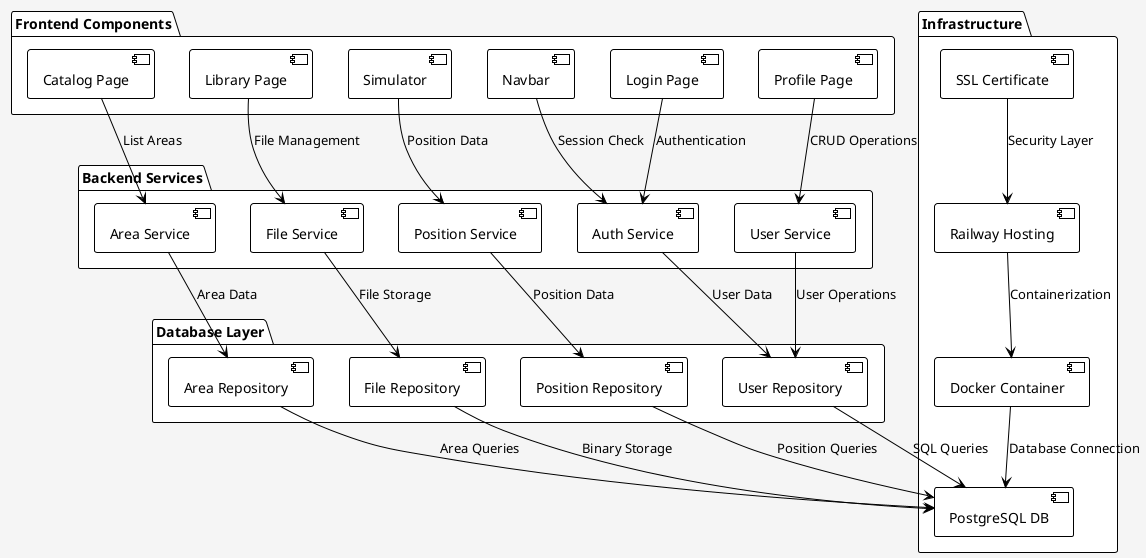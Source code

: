 @startuml componentes
!theme plain
skinparam backgroundColor #f5f5f5

package "Frontend Components" {
  [Navbar] as NAV
  [Profile Page] as PROFILE
  [Login Page] as LOGIN
  [Catalog Page] as CATALOG
  [Library Page] as LIBRARY
  [Simulator] as SIM
}

package "Backend Services" {
  [Auth Service] as AUTH_SVC
  [User Service] as USER_SVC
  [File Service] as FILE_SVC
  [Area Service] as AREA_SVC
  [Position Service] as POS_SVC
}

package "Database Layer" {
  [User Repository] as USER_REPO
  [File Repository] as FILE_REPO
  [Area Repository] as AREA_REPO
  [Position Repository] as POS_REPO
}

package "Infrastructure" {
  [Railway Hosting] as HOST
  [PostgreSQL DB] as DB
  [SSL Certificate] as SSL
  [Docker Container] as DOCKER
}

' Conexões
NAV --> AUTH_SVC : Session Check
PROFILE --> USER_SVC : CRUD Operations
LOGIN --> AUTH_SVC : Authentication
CATALOG --> AREA_SVC : List Areas
LIBRARY --> FILE_SVC : File Management
SIM --> POS_SVC : Position Data

AUTH_SVC --> USER_REPO : User Data
USER_SVC --> USER_REPO : User Operations
FILE_SVC --> FILE_REPO : File Storage
AREA_SVC --> AREA_REPO : Area Data
POS_SVC --> POS_REPO : Position Data

USER_REPO --> DB : SQL Queries
FILE_REPO --> DB : Binary Storage
AREA_REPO --> DB : Area Queries
POS_REPO --> DB : Position Queries

HOST --> DOCKER : Containerization
DOCKER --> DB : Database Connection
SSL --> HOST : Security Layer

@enduml 